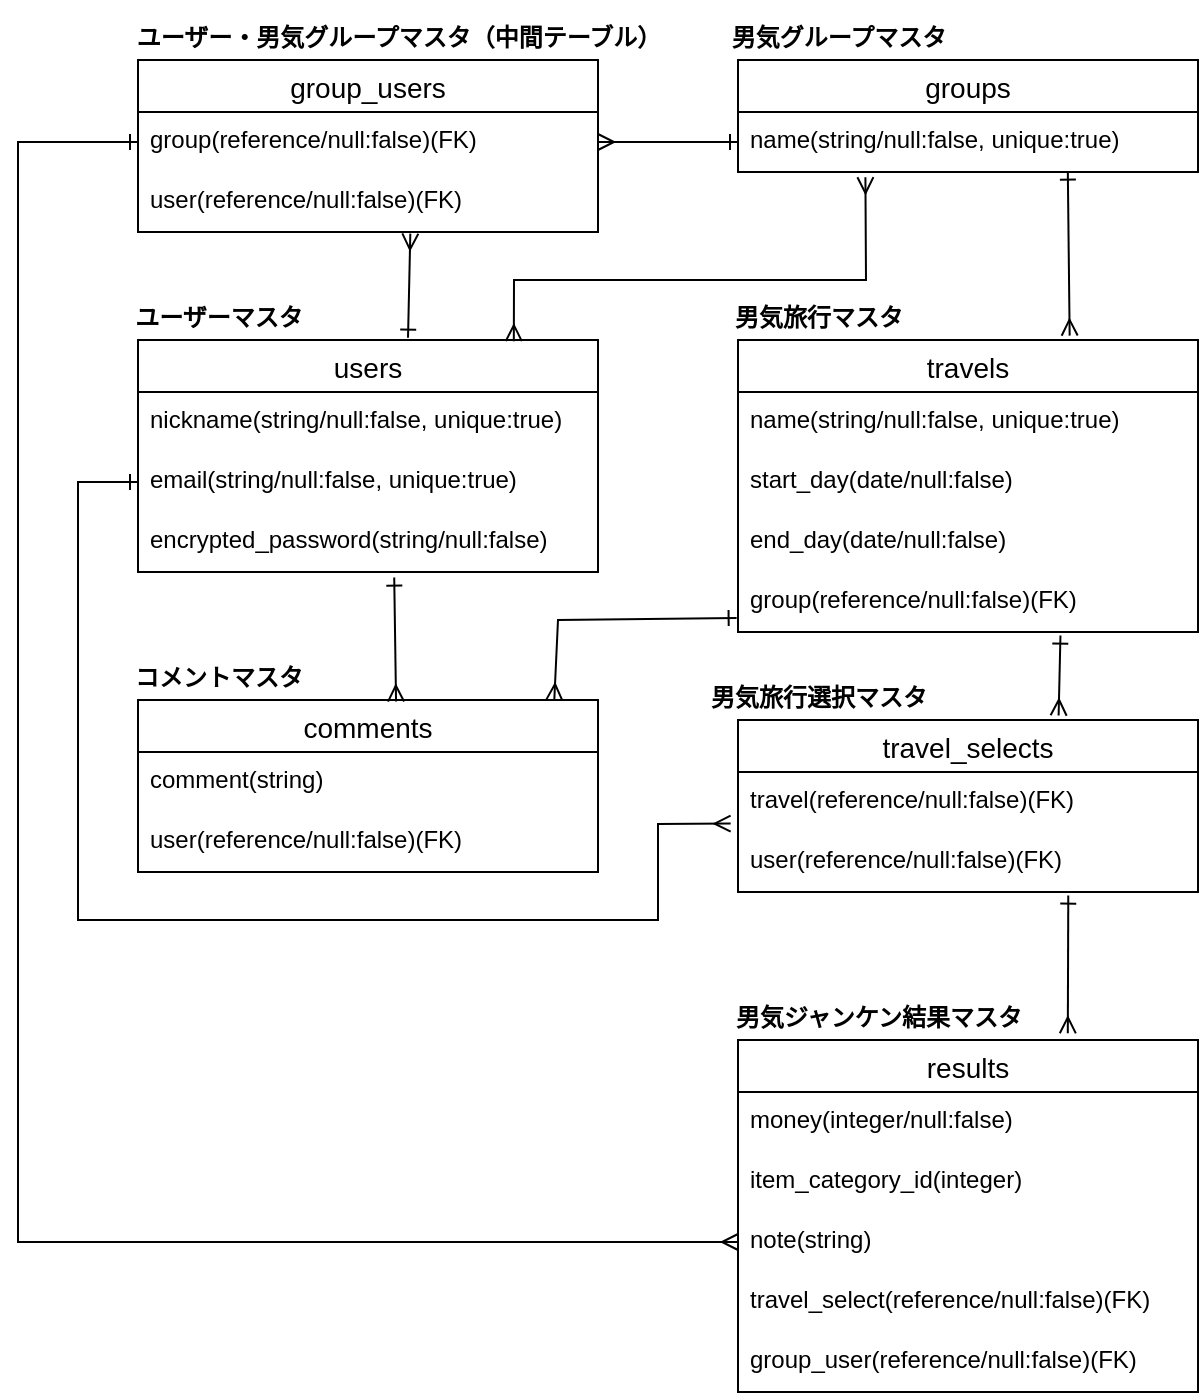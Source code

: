 <mxfile>
    <diagram id="gmgPJ9fsJCGwkUJHvNoy" name="ページ1">
        <mxGraphModel dx="742" dy="768" grid="1" gridSize="10" guides="1" tooltips="1" connect="1" arrows="1" fold="1" page="1" pageScale="1" pageWidth="850" pageHeight="1100" math="0" shadow="0">
            <root>
                <mxCell id="0"/>
                <mxCell id="1" parent="0"/>
                <mxCell id="2" value="users" style="swimlane;fontStyle=0;childLayout=stackLayout;horizontal=1;startSize=26;horizontalStack=0;resizeParent=1;resizeParentMax=0;resizeLast=0;collapsible=1;marginBottom=0;align=center;fontSize=14;" parent="1" vertex="1">
                    <mxGeometry x="180" y="430" width="230" height="116" as="geometry"/>
                </mxCell>
                <mxCell id="3" value="nickname(string/null:false, unique:true)" style="text;strokeColor=none;fillColor=none;spacingLeft=4;spacingRight=4;overflow=hidden;rotatable=0;points=[[0,0.5],[1,0.5]];portConstraint=eastwest;fontSize=12;" parent="2" vertex="1">
                    <mxGeometry y="26" width="230" height="30" as="geometry"/>
                </mxCell>
                <mxCell id="4" value="email(string/null:false, unique:true)" style="text;strokeColor=none;fillColor=none;spacingLeft=4;spacingRight=4;overflow=hidden;rotatable=0;points=[[0,0.5],[1,0.5]];portConstraint=eastwest;fontSize=12;" parent="2" vertex="1">
                    <mxGeometry y="56" width="230" height="30" as="geometry"/>
                </mxCell>
                <mxCell id="5" value="encrypted_password(string/null:false)" style="text;strokeColor=none;fillColor=none;spacingLeft=4;spacingRight=4;overflow=hidden;rotatable=0;points=[[0,0.5],[1,0.5]];portConstraint=eastwest;fontSize=12;" parent="2" vertex="1">
                    <mxGeometry y="86" width="230" height="30" as="geometry"/>
                </mxCell>
                <mxCell id="6" value="&lt;font style=&quot;font-size: 12px&quot;&gt;ユーザーマスタ&lt;/font&gt;" style="text;strokeColor=none;fillColor=none;html=1;fontSize=24;fontStyle=1;verticalAlign=middle;align=center;" parent="1" vertex="1">
                    <mxGeometry x="170" y="400" width="100" height="30" as="geometry"/>
                </mxCell>
                <mxCell id="7" value="group_users" style="swimlane;fontStyle=0;childLayout=stackLayout;horizontal=1;startSize=26;horizontalStack=0;resizeParent=1;resizeParentMax=0;resizeLast=0;collapsible=1;marginBottom=0;align=center;fontSize=14;" parent="1" vertex="1">
                    <mxGeometry x="180" y="290" width="230" height="86" as="geometry"/>
                </mxCell>
                <mxCell id="9" value="group(reference/null:false)(FK)" style="text;strokeColor=none;fillColor=none;spacingLeft=4;spacingRight=4;overflow=hidden;rotatable=0;points=[[0,0.5],[1,0.5]];portConstraint=eastwest;fontSize=12;" parent="7" vertex="1">
                    <mxGeometry y="26" width="230" height="30" as="geometry"/>
                </mxCell>
                <mxCell id="8" value="user(reference/null:false)(FK)" style="text;strokeColor=none;fillColor=none;spacingLeft=4;spacingRight=4;overflow=hidden;rotatable=0;points=[[0,0.5],[1,0.5]];portConstraint=eastwest;fontSize=12;" parent="7" vertex="1">
                    <mxGeometry y="56" width="230" height="30" as="geometry"/>
                </mxCell>
                <mxCell id="10" value="&lt;font style=&quot;font-size: 12px&quot;&gt;ユーザー・男気グループマスタ（中間テーブル）&lt;/font&gt;" style="text;strokeColor=none;fillColor=none;html=1;fontSize=24;fontStyle=1;verticalAlign=middle;align=center;" parent="1" vertex="1">
                    <mxGeometry x="260" y="260" width="100" height="30" as="geometry"/>
                </mxCell>
                <mxCell id="11" value="groups" style="swimlane;fontStyle=0;childLayout=stackLayout;horizontal=1;startSize=26;horizontalStack=0;resizeParent=1;resizeParentMax=0;resizeLast=0;collapsible=1;marginBottom=0;align=center;fontSize=14;" parent="1" vertex="1">
                    <mxGeometry x="480" y="290" width="230" height="56" as="geometry"/>
                </mxCell>
                <mxCell id="12" value="name(string/null:false, unique:true)" style="text;strokeColor=none;fillColor=none;spacingLeft=4;spacingRight=4;overflow=hidden;rotatable=0;points=[[0,0.5],[1,0.5]];portConstraint=eastwest;fontSize=12;" parent="11" vertex="1">
                    <mxGeometry y="26" width="230" height="30" as="geometry"/>
                </mxCell>
                <mxCell id="13" value="&lt;span style=&quot;font-size: 12px&quot;&gt;男気グループマスタ&lt;/span&gt;" style="text;strokeColor=none;fillColor=none;html=1;fontSize=24;fontStyle=1;verticalAlign=middle;align=center;" parent="1" vertex="1">
                    <mxGeometry x="480" y="260" width="100" height="30" as="geometry"/>
                </mxCell>
                <mxCell id="14" value="" style="endArrow=ERmany;html=1;rounded=0;endFill=0;startArrow=ERone;startFill=0;exitX=0;exitY=0.5;exitDx=0;exitDy=0;entryX=1;entryY=0.5;entryDx=0;entryDy=0;" parent="1" source="12" target="9" edge="1">
                    <mxGeometry relative="1" as="geometry">
                        <mxPoint x="120" y="356" as="sourcePoint"/>
                        <mxPoint x="408" y="318" as="targetPoint"/>
                    </mxGeometry>
                </mxCell>
                <mxCell id="15" value="" style="endArrow=ERmany;html=1;rounded=0;endFill=0;startArrow=ERone;startFill=0;exitX=0.587;exitY=-0.01;exitDx=0;exitDy=0;exitPerimeter=0;entryX=0.592;entryY=1.027;entryDx=0;entryDy=0;entryPerimeter=0;" parent="1" source="2" target="8" edge="1">
                    <mxGeometry relative="1" as="geometry">
                        <mxPoint x="110" y="346" as="sourcePoint"/>
                        <mxPoint x="315" y="370" as="targetPoint"/>
                    </mxGeometry>
                </mxCell>
                <mxCell id="16" value="travels" style="swimlane;fontStyle=0;childLayout=stackLayout;horizontal=1;startSize=26;horizontalStack=0;resizeParent=1;resizeParentMax=0;resizeLast=0;collapsible=1;marginBottom=0;align=center;fontSize=14;" parent="1" vertex="1">
                    <mxGeometry x="480" y="430" width="230" height="146" as="geometry"/>
                </mxCell>
                <mxCell id="17" value="name(string/null:false, unique:true)" style="text;strokeColor=none;fillColor=none;spacingLeft=4;spacingRight=4;overflow=hidden;rotatable=0;points=[[0,0.5],[1,0.5]];portConstraint=eastwest;fontSize=12;" parent="16" vertex="1">
                    <mxGeometry y="26" width="230" height="30" as="geometry"/>
                </mxCell>
                <mxCell id="18" value="start_day(date/null:false)" style="text;strokeColor=none;fillColor=none;spacingLeft=4;spacingRight=4;overflow=hidden;rotatable=0;points=[[0,0.5],[1,0.5]];portConstraint=eastwest;fontSize=12;" parent="16" vertex="1">
                    <mxGeometry y="56" width="230" height="30" as="geometry"/>
                </mxCell>
                <mxCell id="19" value="end_day(date/null:false)" style="text;strokeColor=none;fillColor=none;spacingLeft=4;spacingRight=4;overflow=hidden;rotatable=0;points=[[0,0.5],[1,0.5]];portConstraint=eastwest;fontSize=12;" parent="16" vertex="1">
                    <mxGeometry y="86" width="230" height="30" as="geometry"/>
                </mxCell>
                <mxCell id="20" value="group(reference/null:false)(FK)" style="text;strokeColor=none;fillColor=none;spacingLeft=4;spacingRight=4;overflow=hidden;rotatable=0;points=[[0,0.5],[1,0.5]];portConstraint=eastwest;fontSize=12;" parent="16" vertex="1">
                    <mxGeometry y="116" width="230" height="30" as="geometry"/>
                </mxCell>
                <mxCell id="21" value="&lt;span style=&quot;font-size: 12px&quot;&gt;男気旅行マスタ&lt;/span&gt;" style="text;strokeColor=none;fillColor=none;html=1;fontSize=24;fontStyle=1;verticalAlign=middle;align=center;" parent="1" vertex="1">
                    <mxGeometry x="470" y="400" width="100" height="30" as="geometry"/>
                </mxCell>
                <mxCell id="22" value="" style="endArrow=ERmany;html=1;rounded=0;endFill=0;startArrow=ERone;startFill=0;entryX=0.721;entryY=-0.015;entryDx=0;entryDy=0;exitX=0.717;exitY=0.993;exitDx=0;exitDy=0;exitPerimeter=0;entryPerimeter=0;" parent="1" source="12" target="16" edge="1">
                    <mxGeometry relative="1" as="geometry">
                        <mxPoint x="595" y="340" as="sourcePoint"/>
                        <mxPoint x="420" y="341" as="targetPoint"/>
                    </mxGeometry>
                </mxCell>
                <mxCell id="23" value="results" style="swimlane;fontStyle=0;childLayout=stackLayout;horizontal=1;startSize=26;horizontalStack=0;resizeParent=1;resizeParentMax=0;resizeLast=0;collapsible=1;marginBottom=0;align=center;fontSize=14;" parent="1" vertex="1">
                    <mxGeometry x="480" y="780" width="230" height="176" as="geometry"/>
                </mxCell>
                <mxCell id="24" value="money(integer/null:false)" style="text;strokeColor=none;fillColor=none;spacingLeft=4;spacingRight=4;overflow=hidden;rotatable=0;points=[[0,0.5],[1,0.5]];portConstraint=eastwest;fontSize=12;" parent="23" vertex="1">
                    <mxGeometry y="26" width="230" height="30" as="geometry"/>
                </mxCell>
                <mxCell id="25" value="item_category_id(integer)" style="text;strokeColor=none;fillColor=none;spacingLeft=4;spacingRight=4;overflow=hidden;rotatable=0;points=[[0,0.5],[1,0.5]];portConstraint=eastwest;fontSize=12;" parent="23" vertex="1">
                    <mxGeometry y="56" width="230" height="30" as="geometry"/>
                </mxCell>
                <mxCell id="26" value="note(string)" style="text;strokeColor=none;fillColor=none;spacingLeft=4;spacingRight=4;overflow=hidden;rotatable=0;points=[[0,0.5],[1,0.5]];portConstraint=eastwest;fontSize=12;" parent="23" vertex="1">
                    <mxGeometry y="86" width="230" height="30" as="geometry"/>
                </mxCell>
                <mxCell id="27" value="travel_select(reference/null:false)(FK)" style="text;strokeColor=none;fillColor=none;spacingLeft=4;spacingRight=4;overflow=hidden;rotatable=0;points=[[0,0.5],[1,0.5]];portConstraint=eastwest;fontSize=12;" parent="23" vertex="1">
                    <mxGeometry y="116" width="230" height="30" as="geometry"/>
                </mxCell>
                <mxCell id="28" value="group_user(reference/null:false)(FK)" style="text;strokeColor=none;fillColor=none;spacingLeft=4;spacingRight=4;overflow=hidden;rotatable=0;points=[[0,0.5],[1,0.5]];portConstraint=eastwest;fontSize=12;" parent="23" vertex="1">
                    <mxGeometry y="146" width="230" height="30" as="geometry"/>
                </mxCell>
                <mxCell id="29" value="&lt;span style=&quot;font-size: 12px&quot;&gt;男気ジャンケン結果マスタ&lt;/span&gt;" style="text;strokeColor=none;fillColor=none;html=1;fontSize=24;fontStyle=1;verticalAlign=middle;align=center;" parent="1" vertex="1">
                    <mxGeometry x="500" y="750" width="100" height="30" as="geometry"/>
                </mxCell>
                <mxCell id="31" value="" style="endArrow=ERmany;html=1;rounded=0;endFill=0;startArrow=ERone;startFill=0;entryX=0.717;entryY=-0.019;entryDx=0;entryDy=0;entryPerimeter=0;exitX=0.718;exitY=1.06;exitDx=0;exitDy=0;exitPerimeter=0;" parent="1" source="45" target="23" edge="1">
                    <mxGeometry relative="1" as="geometry">
                        <mxPoint x="645" y="700" as="sourcePoint"/>
                        <mxPoint x="655.83" y="437.81" as="targetPoint"/>
                    </mxGeometry>
                </mxCell>
                <mxCell id="32" value="&lt;font style=&quot;font-size: 12px&quot;&gt;コメントマスタ&lt;/font&gt;" style="text;strokeColor=none;fillColor=none;html=1;fontSize=24;fontStyle=1;verticalAlign=middle;align=center;" parent="1" vertex="1">
                    <mxGeometry x="170" y="580" width="100" height="30" as="geometry"/>
                </mxCell>
                <mxCell id="33" value="comments" style="swimlane;fontStyle=0;childLayout=stackLayout;horizontal=1;startSize=26;horizontalStack=0;resizeParent=1;resizeParentMax=0;resizeLast=0;collapsible=1;marginBottom=0;align=center;fontSize=14;" parent="1" vertex="1">
                    <mxGeometry x="180" y="610" width="230" height="86" as="geometry"/>
                </mxCell>
                <mxCell id="34" value="comment(string)" style="text;strokeColor=none;fillColor=none;spacingLeft=4;spacingRight=4;overflow=hidden;rotatable=0;points=[[0,0.5],[1,0.5]];portConstraint=eastwest;fontSize=12;" parent="33" vertex="1">
                    <mxGeometry y="26" width="230" height="30" as="geometry"/>
                </mxCell>
                <mxCell id="35" value="user(reference/null:false)(FK)" style="text;strokeColor=none;fillColor=none;spacingLeft=4;spacingRight=4;overflow=hidden;rotatable=0;points=[[0,0.5],[1,0.5]];portConstraint=eastwest;fontSize=12;" parent="33" vertex="1">
                    <mxGeometry y="56" width="230" height="30" as="geometry"/>
                </mxCell>
                <mxCell id="36" value="" style="endArrow=ERmany;html=1;rounded=0;endFill=0;startArrow=ERone;startFill=0;exitX=0.557;exitY=1.093;exitDx=0;exitDy=0;exitPerimeter=0;entryX=0.561;entryY=0.009;entryDx=0;entryDy=0;entryPerimeter=0;" parent="1" source="5" target="33" edge="1">
                    <mxGeometry relative="1" as="geometry">
                        <mxPoint x="362.5" y="440" as="sourcePoint"/>
                        <mxPoint x="358" y="387" as="targetPoint"/>
                    </mxGeometry>
                </mxCell>
                <mxCell id="37" value="" style="endArrow=ERmany;html=1;rounded=0;endFill=0;startArrow=ERone;startFill=0;exitX=-0.003;exitY=0.767;exitDx=0;exitDy=0;entryX=0.905;entryY=0;entryDx=0;entryDy=0;entryPerimeter=0;exitPerimeter=0;" parent="1" source="20" target="33" edge="1">
                    <mxGeometry relative="1" as="geometry">
                        <mxPoint x="318.11" y="558.79" as="sourcePoint"/>
                        <mxPoint x="319.03" y="620.774" as="targetPoint"/>
                        <Array as="points">
                            <mxPoint x="390" y="570"/>
                        </Array>
                    </mxGeometry>
                </mxCell>
                <mxCell id="38" value="" style="endArrow=ERmany;html=1;rounded=0;endFill=0;startArrow=ERmany;startFill=0;exitX=0.277;exitY=1.087;exitDx=0;exitDy=0;entryX=0.817;entryY=0.005;entryDx=0;entryDy=0;entryPerimeter=0;exitPerimeter=0;" parent="1" source="12" target="2" edge="1">
                    <mxGeometry relative="1" as="geometry">
                        <mxPoint x="490" y="341" as="sourcePoint"/>
                        <mxPoint x="420" y="341" as="targetPoint"/>
                        <Array as="points">
                            <mxPoint x="544" y="400"/>
                            <mxPoint x="368" y="400"/>
                        </Array>
                    </mxGeometry>
                </mxCell>
                <mxCell id="39" value="travel_selects" style="swimlane;fontStyle=0;childLayout=stackLayout;horizontal=1;startSize=26;horizontalStack=0;resizeParent=1;resizeParentMax=0;resizeLast=0;collapsible=1;marginBottom=0;align=center;fontSize=14;" vertex="1" parent="1">
                    <mxGeometry x="480" y="620" width="230" height="86" as="geometry"/>
                </mxCell>
                <mxCell id="43" value="travel(reference/null:false)(FK)" style="text;strokeColor=none;fillColor=none;spacingLeft=4;spacingRight=4;overflow=hidden;rotatable=0;points=[[0,0.5],[1,0.5]];portConstraint=eastwest;fontSize=12;" vertex="1" parent="39">
                    <mxGeometry y="26" width="230" height="30" as="geometry"/>
                </mxCell>
                <mxCell id="45" value="user(reference/null:false)(FK)" style="text;strokeColor=none;fillColor=none;spacingLeft=4;spacingRight=4;overflow=hidden;rotatable=0;points=[[0,0.5],[1,0.5]];portConstraint=eastwest;fontSize=12;" vertex="1" parent="39">
                    <mxGeometry y="56" width="230" height="30" as="geometry"/>
                </mxCell>
                <mxCell id="44" value="&lt;span style=&quot;font-size: 12px&quot;&gt;男気旅行選択マスタ&lt;/span&gt;" style="text;strokeColor=none;fillColor=none;html=1;fontSize=24;fontStyle=1;verticalAlign=middle;align=center;" vertex="1" parent="1">
                    <mxGeometry x="470" y="590" width="100" height="30" as="geometry"/>
                </mxCell>
                <mxCell id="47" value="" style="endArrow=ERmany;html=1;rounded=0;endFill=0;startArrow=ERone;startFill=0;exitX=0.701;exitY=1.06;exitDx=0;exitDy=0;exitPerimeter=0;entryX=0.697;entryY=-0.026;entryDx=0;entryDy=0;entryPerimeter=0;" edge="1" parent="1" source="20" target="39">
                    <mxGeometry relative="1" as="geometry">
                        <mxPoint x="655" y="710" as="sourcePoint"/>
                        <mxPoint x="641" y="610" as="targetPoint"/>
                    </mxGeometry>
                </mxCell>
                <mxCell id="48" value="" style="endArrow=ERmany;html=1;rounded=0;endFill=0;startArrow=ERone;startFill=0;exitX=0;exitY=0.5;exitDx=0;exitDy=0;entryX=-0.016;entryY=0.86;entryDx=0;entryDy=0;entryPerimeter=0;" edge="1" parent="1" source="4" target="43">
                    <mxGeometry relative="1" as="geometry">
                        <mxPoint x="651.23" y="587.8" as="sourcePoint"/>
                        <mxPoint x="440" y="661" as="targetPoint"/>
                        <Array as="points">
                            <mxPoint x="150" y="501"/>
                            <mxPoint x="150" y="720"/>
                            <mxPoint x="320" y="720"/>
                            <mxPoint x="440" y="720"/>
                            <mxPoint x="440" y="672"/>
                        </Array>
                    </mxGeometry>
                </mxCell>
                <mxCell id="30" value="" style="endArrow=ERmany;html=1;rounded=0;endFill=0;startArrow=ERone;startFill=0;exitX=0;exitY=0.5;exitDx=0;exitDy=0;entryX=0;entryY=0.5;entryDx=0;entryDy=0;" parent="1" source="9" edge="1" target="26">
                    <mxGeometry relative="1" as="geometry">
                        <mxPoint x="330" y="550" as="sourcePoint"/>
                        <mxPoint x="177" y="325" as="targetPoint"/>
                        <Array as="points">
                            <mxPoint x="120" y="331"/>
                            <mxPoint x="120" y="881"/>
                        </Array>
                    </mxGeometry>
                </mxCell>
            </root>
        </mxGraphModel>
    </diagram>
</mxfile>